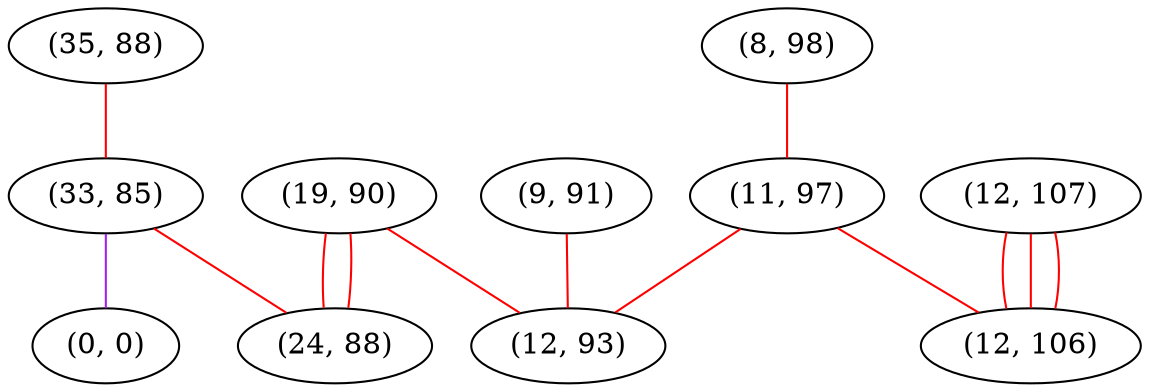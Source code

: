 graph "" {
"(35, 88)";
"(33, 85)";
"(9, 91)";
"(8, 98)";
"(19, 90)";
"(24, 88)";
"(0, 0)";
"(11, 97)";
"(12, 107)";
"(12, 93)";
"(12, 106)";
"(35, 88)" -- "(33, 85)"  [color=red, key=0, weight=1];
"(33, 85)" -- "(24, 88)"  [color=red, key=0, weight=1];
"(33, 85)" -- "(0, 0)"  [color=purple, key=0, weight=4];
"(9, 91)" -- "(12, 93)"  [color=red, key=0, weight=1];
"(8, 98)" -- "(11, 97)"  [color=red, key=0, weight=1];
"(19, 90)" -- "(12, 93)"  [color=red, key=0, weight=1];
"(19, 90)" -- "(24, 88)"  [color=red, key=0, weight=1];
"(19, 90)" -- "(24, 88)"  [color=red, key=1, weight=1];
"(11, 97)" -- "(12, 93)"  [color=red, key=0, weight=1];
"(11, 97)" -- "(12, 106)"  [color=red, key=0, weight=1];
"(12, 107)" -- "(12, 106)"  [color=red, key=0, weight=1];
"(12, 107)" -- "(12, 106)"  [color=red, key=1, weight=1];
"(12, 107)" -- "(12, 106)"  [color=red, key=2, weight=1];
}
